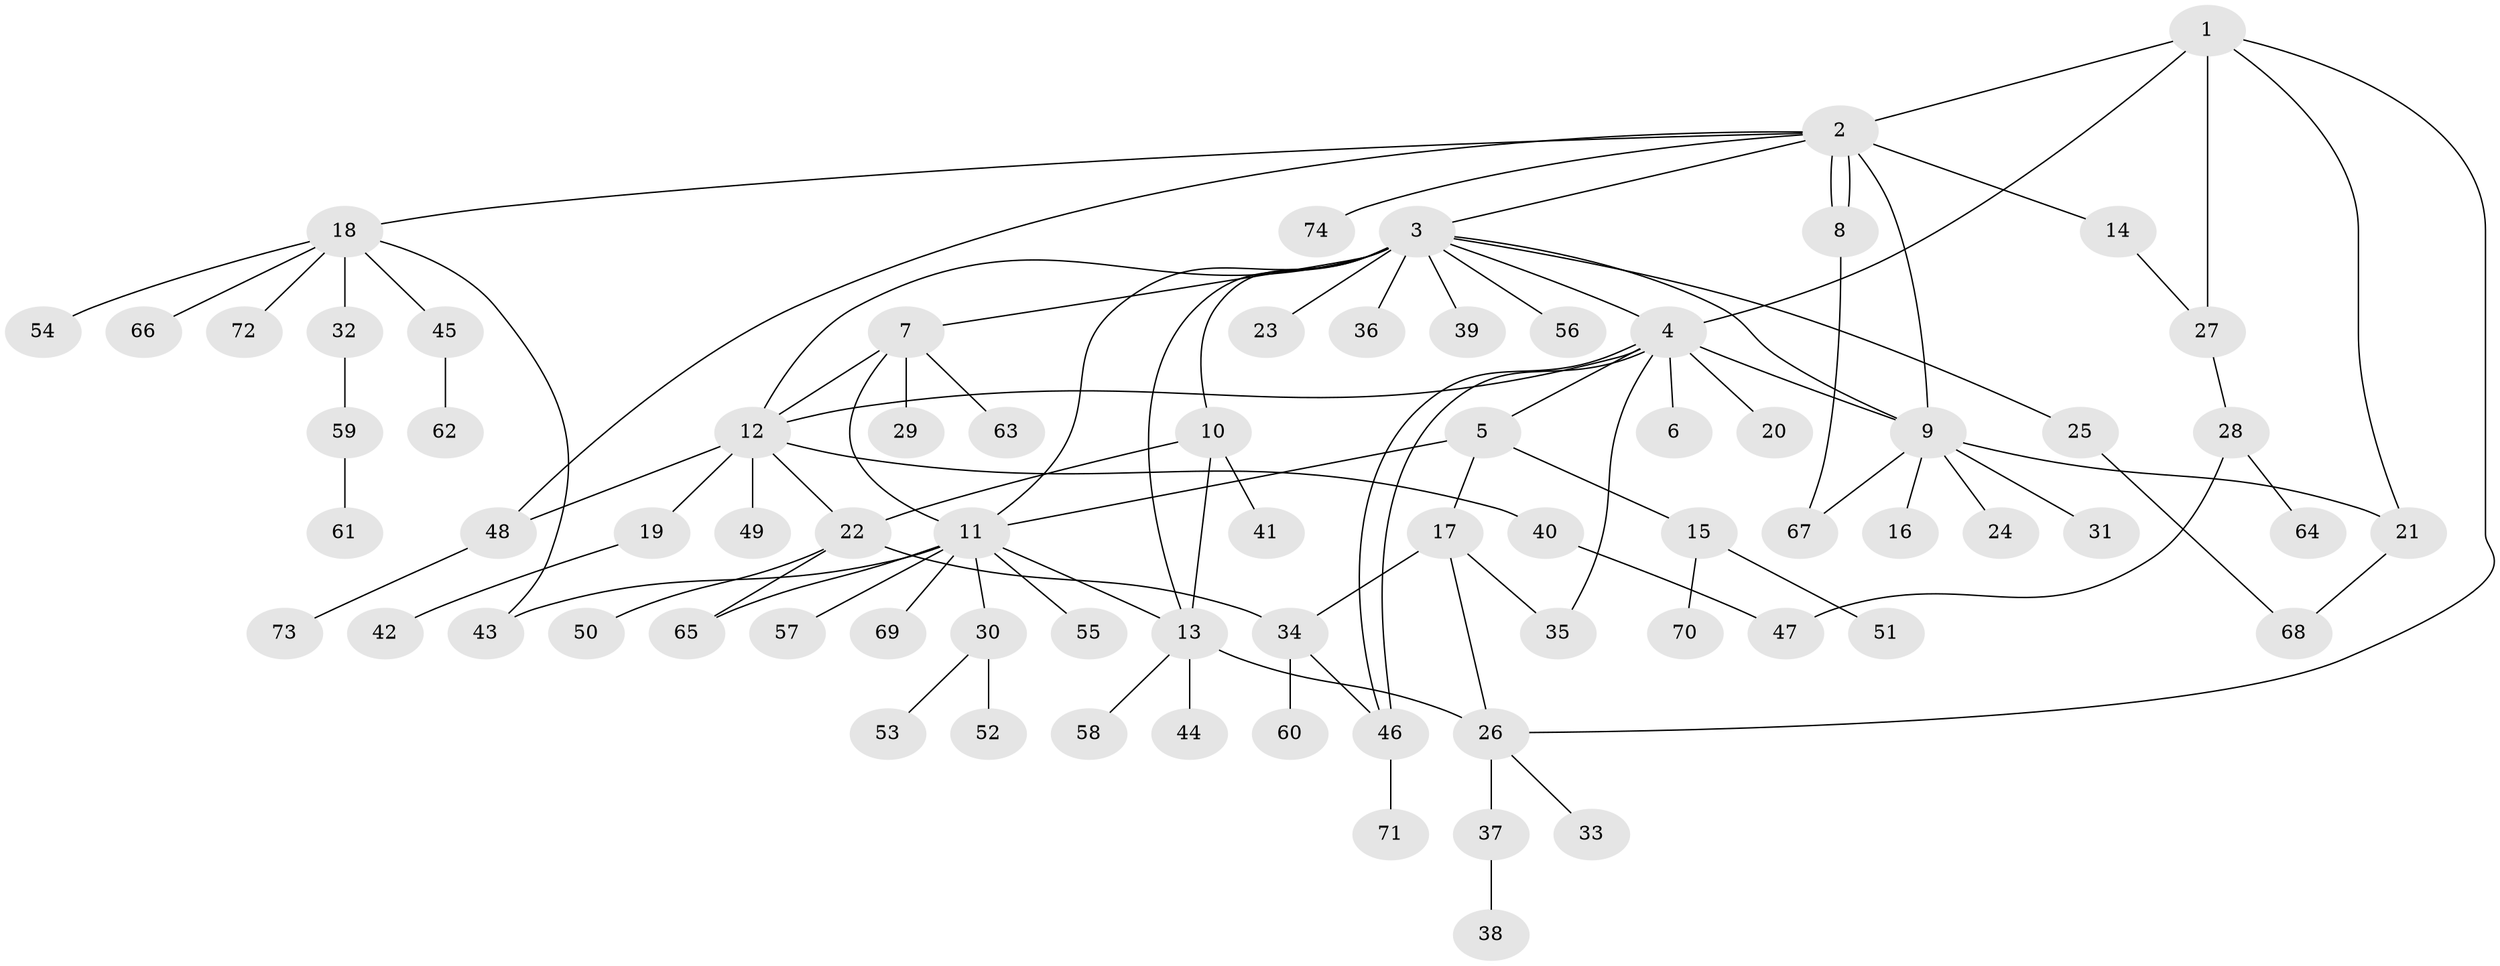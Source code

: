 // Generated by graph-tools (version 1.1) at 2025/35/03/09/25 02:35:37]
// undirected, 74 vertices, 98 edges
graph export_dot {
graph [start="1"]
  node [color=gray90,style=filled];
  1;
  2;
  3;
  4;
  5;
  6;
  7;
  8;
  9;
  10;
  11;
  12;
  13;
  14;
  15;
  16;
  17;
  18;
  19;
  20;
  21;
  22;
  23;
  24;
  25;
  26;
  27;
  28;
  29;
  30;
  31;
  32;
  33;
  34;
  35;
  36;
  37;
  38;
  39;
  40;
  41;
  42;
  43;
  44;
  45;
  46;
  47;
  48;
  49;
  50;
  51;
  52;
  53;
  54;
  55;
  56;
  57;
  58;
  59;
  60;
  61;
  62;
  63;
  64;
  65;
  66;
  67;
  68;
  69;
  70;
  71;
  72;
  73;
  74;
  1 -- 2;
  1 -- 4;
  1 -- 21;
  1 -- 26;
  1 -- 27;
  2 -- 3;
  2 -- 8;
  2 -- 8;
  2 -- 9;
  2 -- 14;
  2 -- 18;
  2 -- 48;
  2 -- 74;
  3 -- 4;
  3 -- 7;
  3 -- 9;
  3 -- 10;
  3 -- 11;
  3 -- 12;
  3 -- 13;
  3 -- 23;
  3 -- 25;
  3 -- 36;
  3 -- 39;
  3 -- 56;
  4 -- 5;
  4 -- 6;
  4 -- 9;
  4 -- 12;
  4 -- 20;
  4 -- 35;
  4 -- 46;
  4 -- 46;
  5 -- 11;
  5 -- 15;
  5 -- 17;
  7 -- 11;
  7 -- 12;
  7 -- 29;
  7 -- 63;
  8 -- 67;
  9 -- 16;
  9 -- 21;
  9 -- 24;
  9 -- 31;
  9 -- 67;
  10 -- 13;
  10 -- 22;
  10 -- 41;
  11 -- 13;
  11 -- 30;
  11 -- 43;
  11 -- 55;
  11 -- 57;
  11 -- 65;
  11 -- 69;
  12 -- 19;
  12 -- 22;
  12 -- 40;
  12 -- 48;
  12 -- 49;
  13 -- 26;
  13 -- 44;
  13 -- 58;
  14 -- 27;
  15 -- 51;
  15 -- 70;
  17 -- 26;
  17 -- 34;
  17 -- 35;
  18 -- 32;
  18 -- 43;
  18 -- 45;
  18 -- 54;
  18 -- 66;
  18 -- 72;
  19 -- 42;
  21 -- 68;
  22 -- 34;
  22 -- 50;
  22 -- 65;
  25 -- 68;
  26 -- 33;
  26 -- 37;
  27 -- 28;
  28 -- 47;
  28 -- 64;
  30 -- 52;
  30 -- 53;
  32 -- 59;
  34 -- 46;
  34 -- 60;
  37 -- 38;
  40 -- 47;
  45 -- 62;
  46 -- 71;
  48 -- 73;
  59 -- 61;
}
